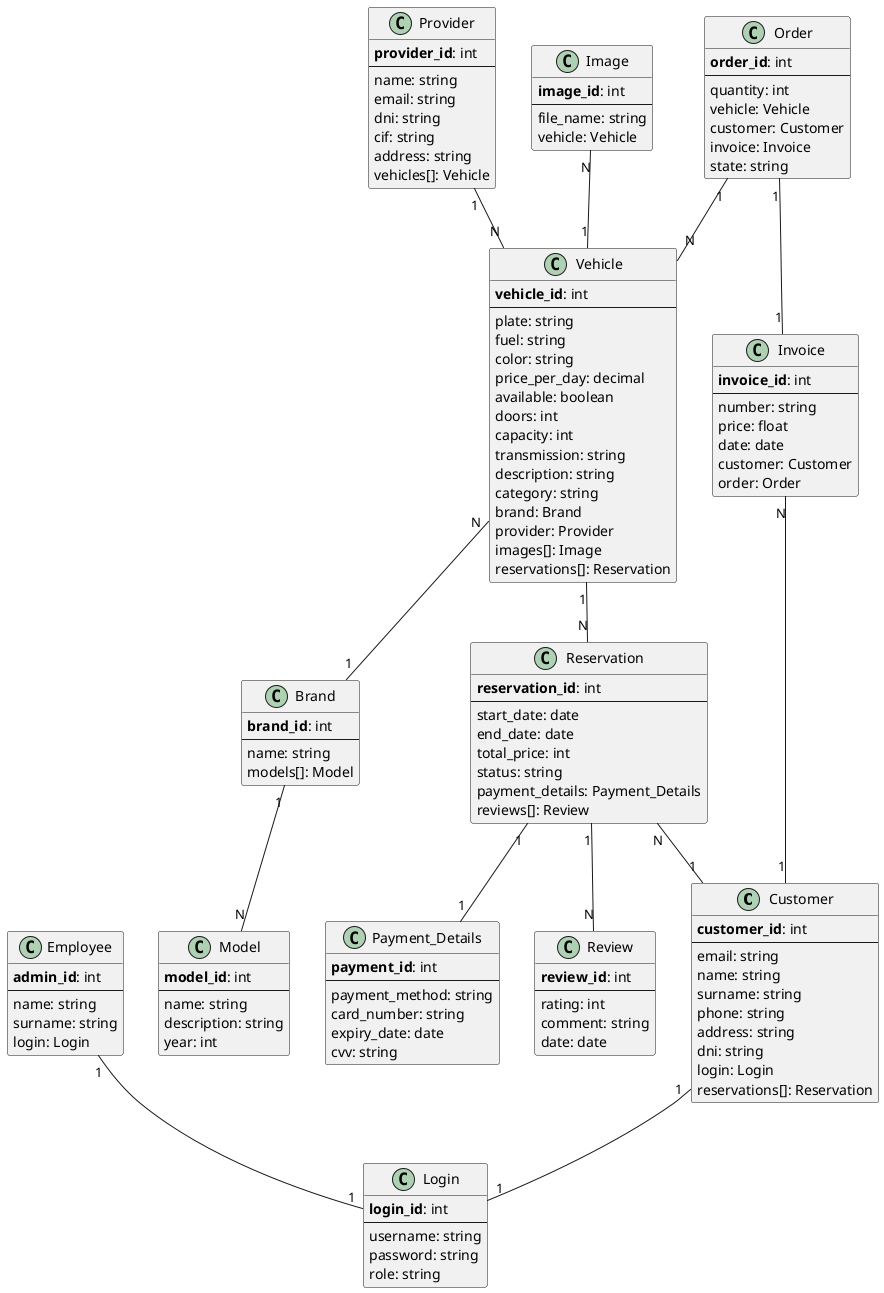 @startuml LegacyMotorsModel

!define Table(name, fields) class name
!define primary_key(x) <b>x</b>

Table(Customer, customer) {
    primary_key(customer_id): int
    --
    email: string
    name: string
    surname: string
    phone: string
    address: string
    dni: string
    login: Login
    reservations[]: Reservation
}

Table(Employee, employee) {
  primary_key(admin_id): int
  --
  name: string
  surname: string
  login: Login
}

Table(Provider, provider) {
    primary_key(provider_id): int
    --
    name: string
    email: string
    dni: string
    cif: string
    address: string
    vehicles[]: Vehicle
}

Table(Login, login) {
  primary_key(login_id): int
  --
  username: string
  password: string
  role: string
}

Table(Vehicle, vehicle) {
    primary_key(vehicle_id): int
    --
    plate: string
    fuel: string
    color: string
    price_per_day: decimal
    available: boolean
    doors: int
    capacity: int
    transmission: string
    description: string
    category: string
    brand: Brand
    provider: Provider
    images[]: Image
    reservations[]: Reservation
}

Table(Brand, brand) {
    primary_key(brand_id): int
    --
    name: string
    models[]: Model
}

Table(Model, model) {
    primary_key(model_id): int
    --
    name: string
    description: string
    year: int
}

Table(Reservation, reservation) {
    primary_key(reservation_id): int
    --
    start_date: date
    end_date: date
    total_price: int
    status: string
    payment_details: Payment_Details
    reviews[]: Review
}

Table(Payment_Details, payment_details) {
    primary_key(payment_id): int
    --
    payment_method: string
    card_number: string
    expiry_date: date
    cvv: string
}

Table(Review, review) {
    primary_key(review_id): int
    --
    rating: int
    comment: string
    date: date
}

Table(Order, order) {
    primary_key(order_id): int
    --
    quantity: int
    vehicle: Vehicle
    customer: Customer
    invoice: Invoice
    state: string
}

Table(Image, image) {
    primary_key(image_id): int
    --
    file_name: string
    vehicle: Vehicle
}

Table(Invoice, invoice) {
    primary_key(invoice_id): int
    --
    number: string
    price: float
    date: date
    customer: Customer
    order: Order
}

Customer "1" -- "1" Login
Employee "1" -- "1" Login
Provider "1" -- "N" Vehicle
Vehicle "N" -- "1" Brand
Brand "1" -- "N" Model
Reservation "N" -- "1" Customer
Reservation "1" -- "1" Payment_Details
Reservation "1" -- "N" Review
Vehicle "1" -- "N" Reservation
Image "N" -- "1" Vehicle
Invoice "N" -- "1" Customer
Order "1" -- "N" Vehicle
Order "1" -- "1" Invoice

@enduml

